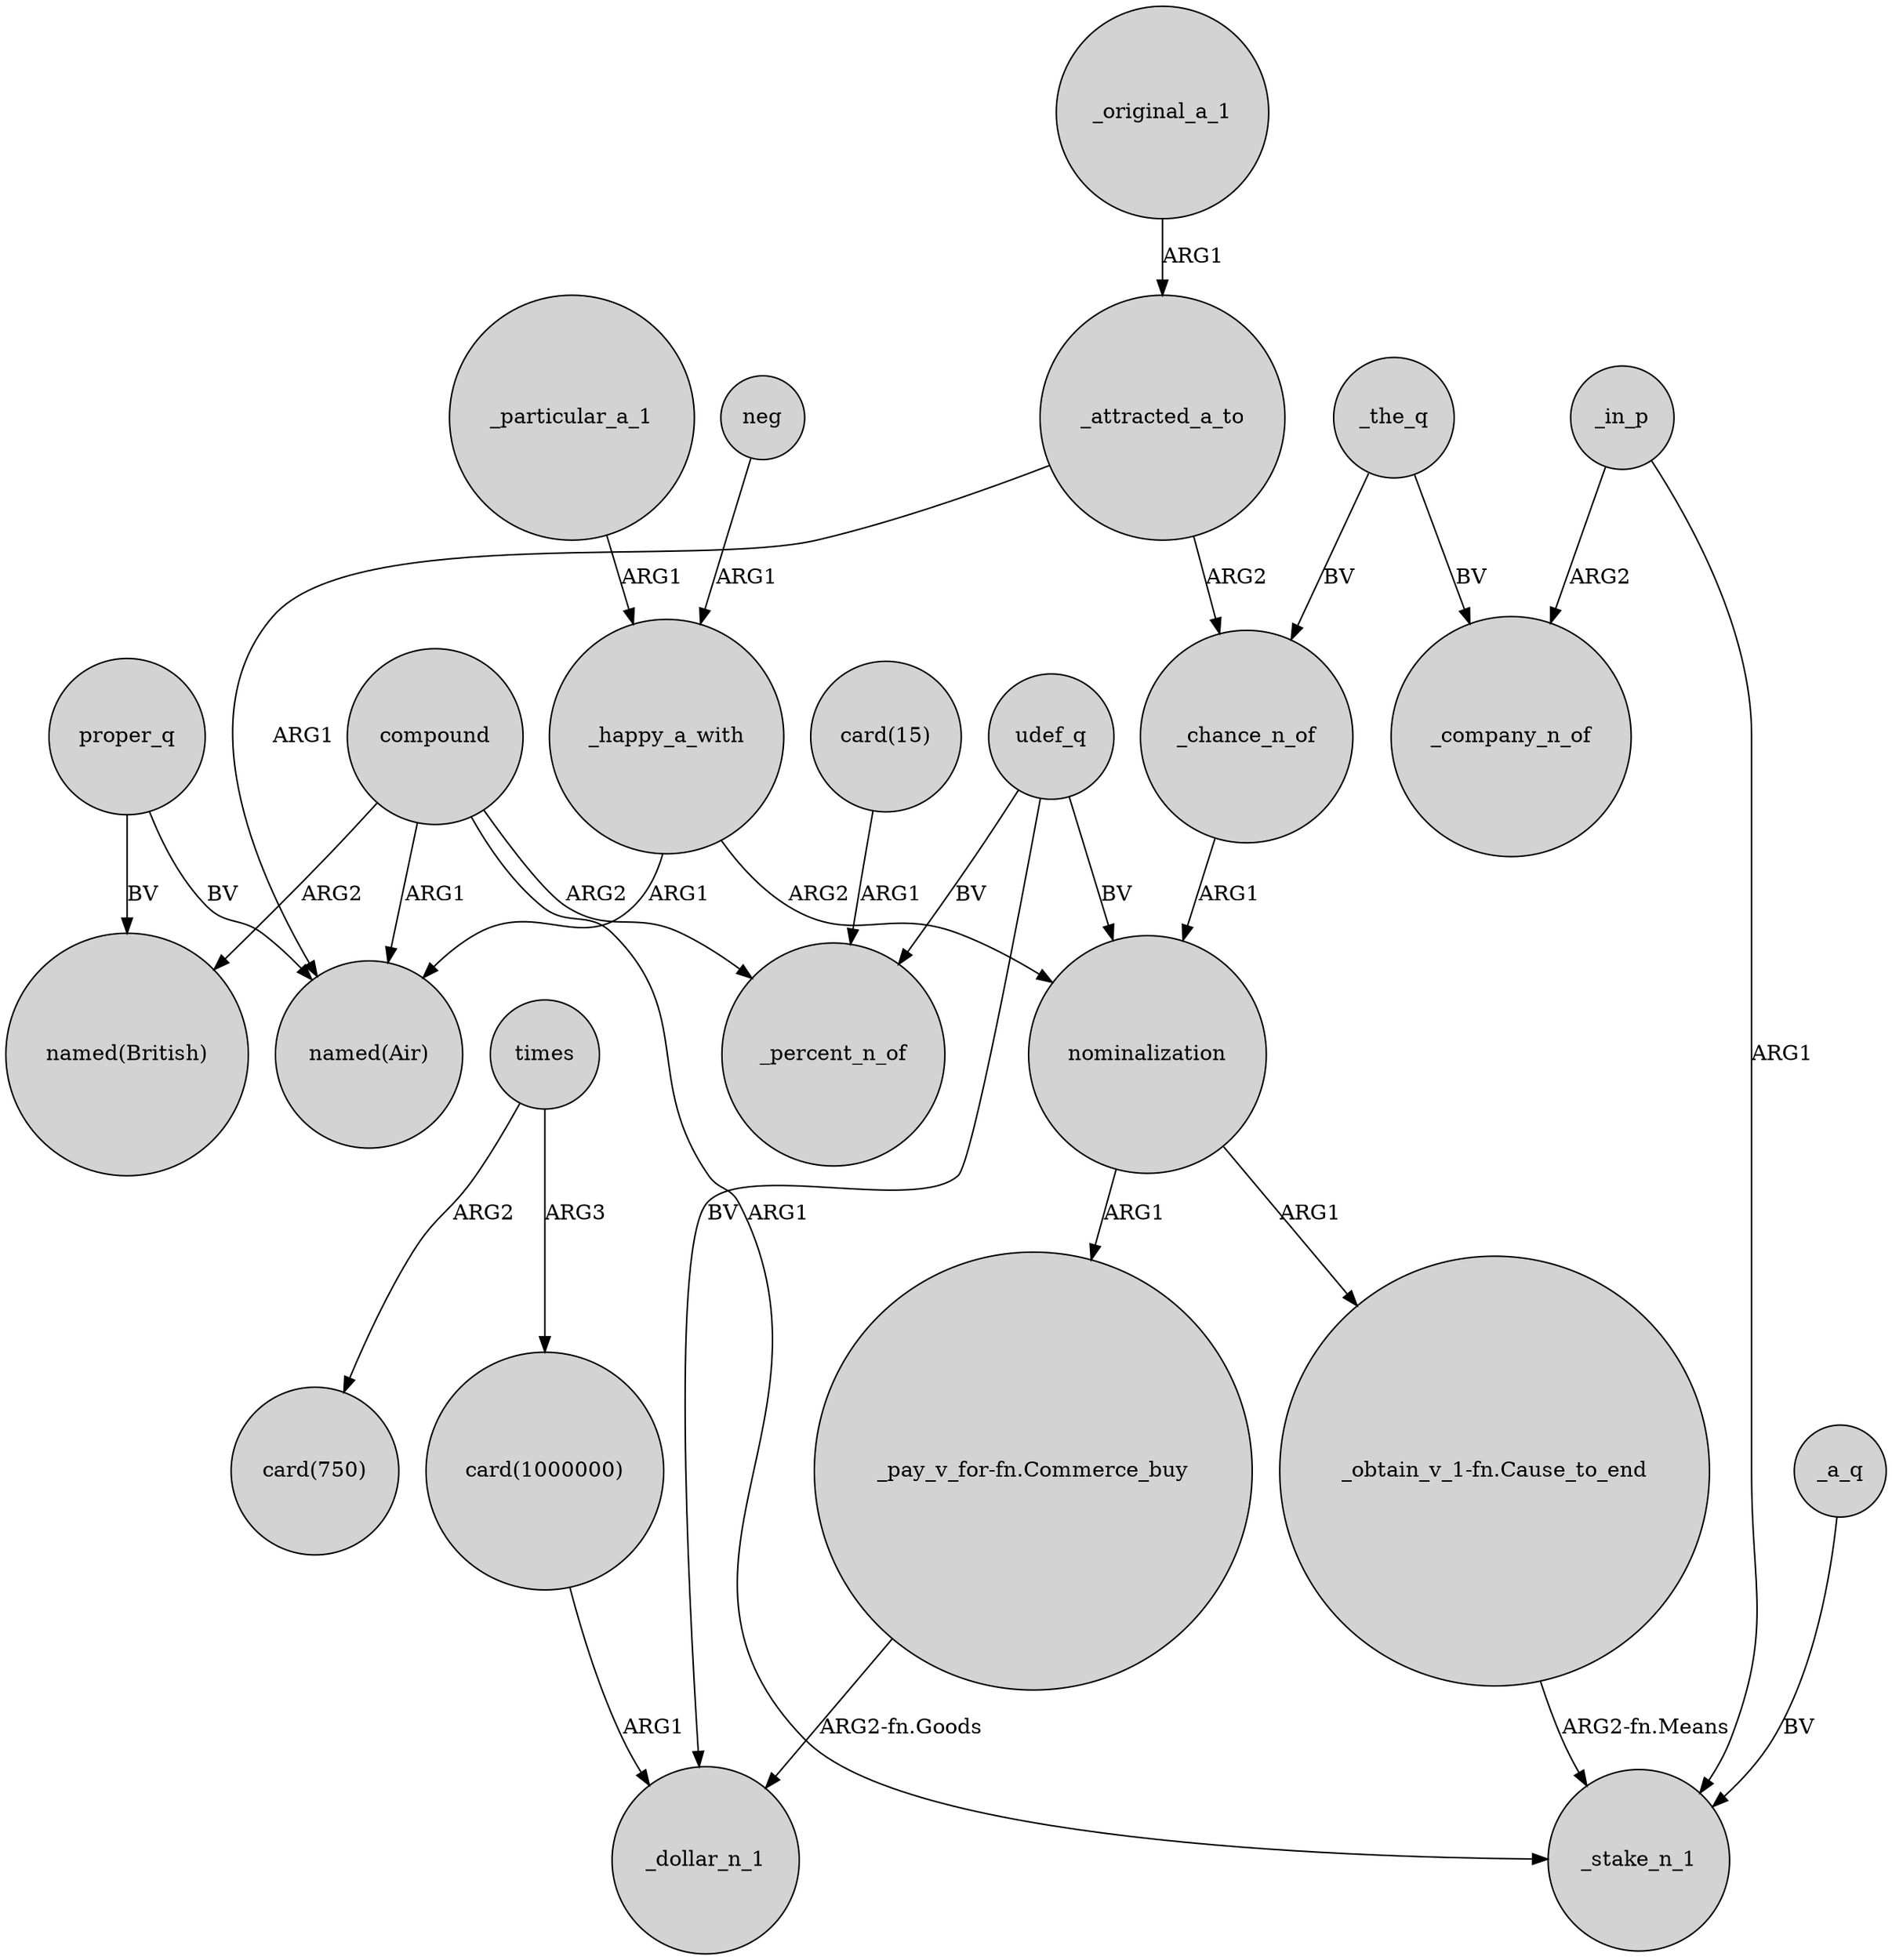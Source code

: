digraph {
	node [shape=circle style=filled]
	proper_q -> "named(British)" [label=BV]
	_in_p -> _company_n_of [label=ARG2]
	_happy_a_with -> nominalization [label=ARG2]
	neg -> _happy_a_with [label=ARG1]
	_original_a_1 -> _attracted_a_to [label=ARG1]
	compound -> "named(Air)" [label=ARG1]
	udef_q -> nominalization [label=BV]
	times -> "card(1000000)" [label=ARG3]
	_happy_a_with -> "named(Air)" [label=ARG1]
	proper_q -> "named(Air)" [label=BV]
	_the_q -> _chance_n_of [label=BV]
	nominalization -> "_pay_v_for-fn.Commerce_buy" [label=ARG1]
	_particular_a_1 -> _happy_a_with [label=ARG1]
	udef_q -> _percent_n_of [label=BV]
	_attracted_a_to -> "named(Air)" [label=ARG1]
	compound -> _stake_n_1 [label=ARG1]
	compound -> _percent_n_of [label=ARG2]
	udef_q -> _dollar_n_1 [label=BV]
	"card(15)" -> _percent_n_of [label=ARG1]
	"card(1000000)" -> _dollar_n_1 [label=ARG1]
	_chance_n_of -> nominalization [label=ARG1]
	_attracted_a_to -> _chance_n_of [label=ARG2]
	times -> "card(750)" [label=ARG2]
	"_pay_v_for-fn.Commerce_buy" -> _dollar_n_1 [label="ARG2-fn.Goods"]
	compound -> "named(British)" [label=ARG2]
	_the_q -> _company_n_of [label=BV]
	_in_p -> _stake_n_1 [label=ARG1]
	_a_q -> _stake_n_1 [label=BV]
	nominalization -> "_obtain_v_1-fn.Cause_to_end" [label=ARG1]
	"_obtain_v_1-fn.Cause_to_end" -> _stake_n_1 [label="ARG2-fn.Means"]
}

